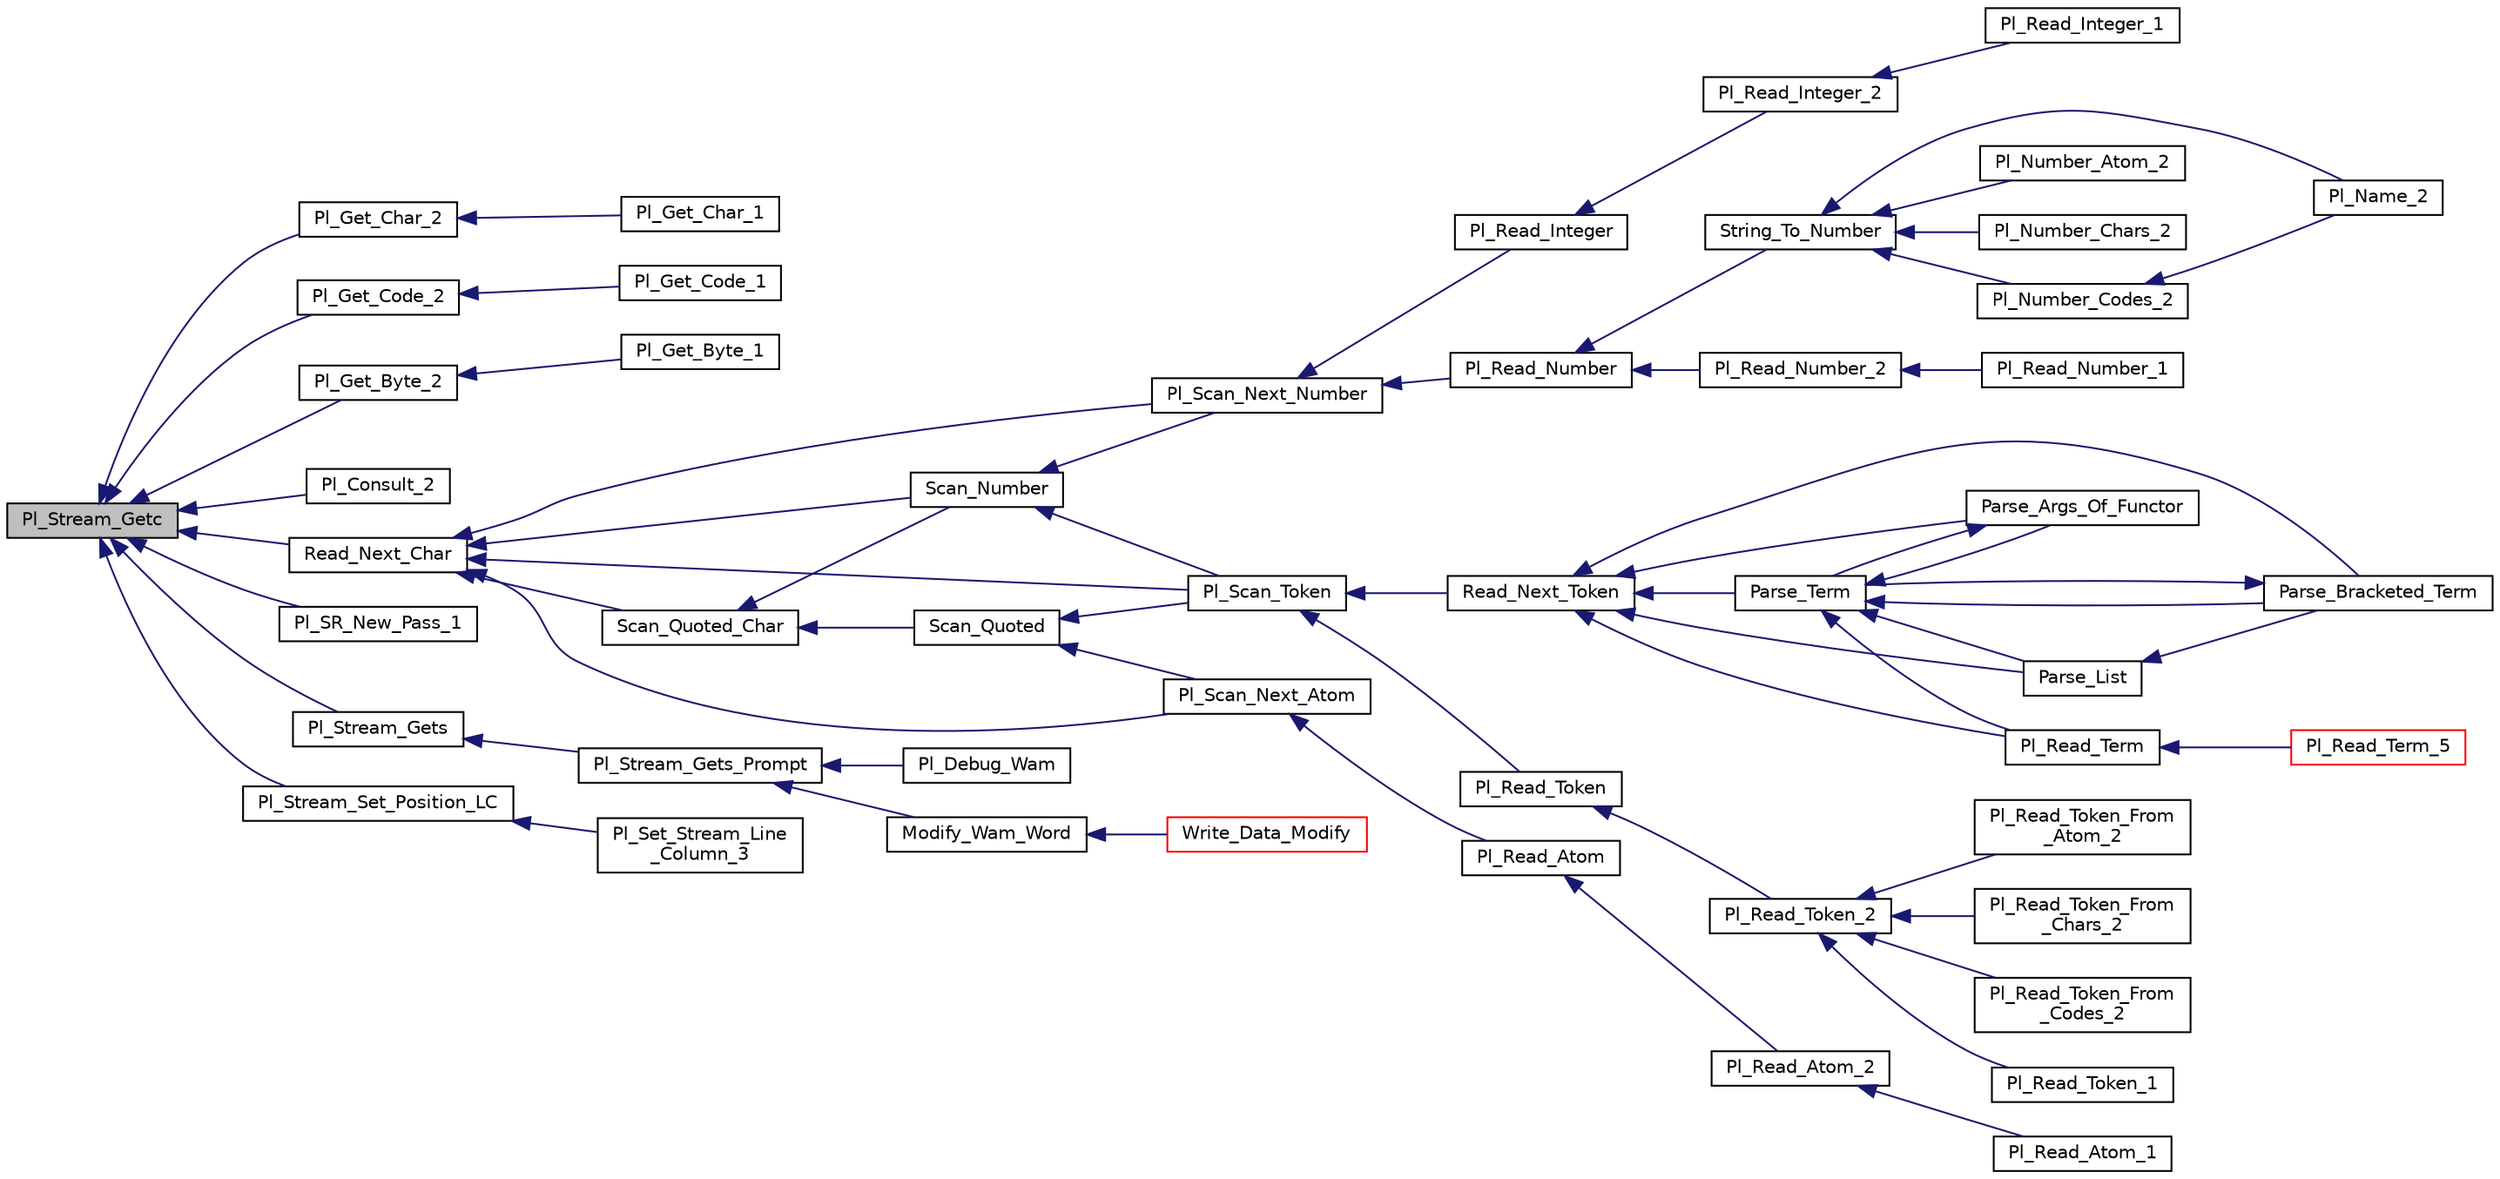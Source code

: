 digraph "Pl_Stream_Getc"
{
  edge [fontname="Helvetica",fontsize="10",labelfontname="Helvetica",labelfontsize="10"];
  node [fontname="Helvetica",fontsize="10",shape=record];
  rankdir="LR";
  Node1 [label="Pl_Stream_Getc",height=0.2,width=0.4,color="black", fillcolor="grey75", style="filled", fontcolor="black"];
  Node1 -> Node2 [dir="back",color="midnightblue",fontsize="10",style="solid",fontname="Helvetica"];
  Node2 [label="Pl_Get_Char_2",height=0.2,width=0.4,color="black", fillcolor="white", style="filled",URL="$char__io__c_8c.html#a080ced92212fa7639a46b1bb16cbcf30"];
  Node2 -> Node3 [dir="back",color="midnightblue",fontsize="10",style="solid",fontname="Helvetica"];
  Node3 [label="Pl_Get_Char_1",height=0.2,width=0.4,color="black", fillcolor="white", style="filled",URL="$char__io__c_8c.html#ac1098182d9a44c8f54bc19a5fe9683c8"];
  Node1 -> Node4 [dir="back",color="midnightblue",fontsize="10",style="solid",fontname="Helvetica"];
  Node4 [label="Pl_Get_Code_2",height=0.2,width=0.4,color="black", fillcolor="white", style="filled",URL="$char__io__c_8c.html#a1e044dbe86c9547457e851a084c8dae8"];
  Node4 -> Node5 [dir="back",color="midnightblue",fontsize="10",style="solid",fontname="Helvetica"];
  Node5 [label="Pl_Get_Code_1",height=0.2,width=0.4,color="black", fillcolor="white", style="filled",URL="$char__io__c_8c.html#ad781be8a4a0aa91647e89b49c820c43d"];
  Node1 -> Node6 [dir="back",color="midnightblue",fontsize="10",style="solid",fontname="Helvetica"];
  Node6 [label="Pl_Get_Byte_2",height=0.2,width=0.4,color="black", fillcolor="white", style="filled",URL="$char__io__c_8c.html#ac67ed8f2420ab6868a1fa4c8e9587d08"];
  Node6 -> Node7 [dir="back",color="midnightblue",fontsize="10",style="solid",fontname="Helvetica"];
  Node7 [label="Pl_Get_Byte_1",height=0.2,width=0.4,color="black", fillcolor="white", style="filled",URL="$char__io__c_8c.html#a5961b0bb2d2ec35a6bf81b78ce1c2854"];
  Node1 -> Node8 [dir="back",color="midnightblue",fontsize="10",style="solid",fontname="Helvetica"];
  Node8 [label="Pl_Consult_2",height=0.2,width=0.4,color="black", fillcolor="white", style="filled",URL="$consult__c_8c.html#a1aeea9f76cdfe478ce18d2262b45f36a"];
  Node1 -> Node9 [dir="back",color="midnightblue",fontsize="10",style="solid",fontname="Helvetica"];
  Node9 [label="Read_Next_Char",height=0.2,width=0.4,color="black", fillcolor="white", style="filled",URL="$scan__supp_8c.html#a9994769011c3e729e2561a540c16f5ed"];
  Node9 -> Node10 [dir="back",color="midnightblue",fontsize="10",style="solid",fontname="Helvetica"];
  Node10 [label="Pl_Scan_Token",height=0.2,width=0.4,color="black", fillcolor="white", style="filled",URL="$scan__supp_8h.html#acfe8a80f1f9f8630c33f946117670c47"];
  Node10 -> Node11 [dir="back",color="midnightblue",fontsize="10",style="solid",fontname="Helvetica"];
  Node11 [label="Read_Next_Token",height=0.2,width=0.4,color="black", fillcolor="white", style="filled",URL="$parse__supp_8c.html#a5168feee956bd33cc5cfdef4e1b98ce2"];
  Node11 -> Node12 [dir="back",color="midnightblue",fontsize="10",style="solid",fontname="Helvetica"];
  Node12 [label="Pl_Read_Term",height=0.2,width=0.4,color="black", fillcolor="white", style="filled",URL="$parse__supp_8h.html#a64d906da2798112a3c398b00f9741139"];
  Node12 -> Node13 [dir="back",color="midnightblue",fontsize="10",style="solid",fontname="Helvetica"];
  Node13 [label="Pl_Read_Term_5",height=0.2,width=0.4,color="red", fillcolor="white", style="filled",URL="$read__c_8c.html#ad383d406378b7b22f08a8382d1a80fb0"];
  Node11 -> Node14 [dir="back",color="midnightblue",fontsize="10",style="solid",fontname="Helvetica"];
  Node14 [label="Parse_Term",height=0.2,width=0.4,color="black", fillcolor="white", style="filled",URL="$parse__supp_8c.html#ae03e3588605a54ec801f9f52c3983921"];
  Node14 -> Node12 [dir="back",color="midnightblue",fontsize="10",style="solid",fontname="Helvetica"];
  Node14 -> Node15 [dir="back",color="midnightblue",fontsize="10",style="solid",fontname="Helvetica"];
  Node15 [label="Parse_Args_Of_Functor",height=0.2,width=0.4,color="black", fillcolor="white", style="filled",URL="$parse__supp_8c.html#a91129321b0656be20577914e71efd7fb"];
  Node15 -> Node14 [dir="back",color="midnightblue",fontsize="10",style="solid",fontname="Helvetica"];
  Node14 -> Node16 [dir="back",color="midnightblue",fontsize="10",style="solid",fontname="Helvetica"];
  Node16 [label="Parse_Bracketed_Term",height=0.2,width=0.4,color="black", fillcolor="white", style="filled",URL="$parse__supp_8c.html#a5279315d52439bb2d9142ce22451dd0f"];
  Node16 -> Node14 [dir="back",color="midnightblue",fontsize="10",style="solid",fontname="Helvetica"];
  Node14 -> Node17 [dir="back",color="midnightblue",fontsize="10",style="solid",fontname="Helvetica"];
  Node17 [label="Parse_List",height=0.2,width=0.4,color="black", fillcolor="white", style="filled",URL="$parse__supp_8c.html#ab52e6752bd14d107f8e3c6e9308c077b"];
  Node17 -> Node16 [dir="back",color="midnightblue",fontsize="10",style="solid",fontname="Helvetica"];
  Node11 -> Node15 [dir="back",color="midnightblue",fontsize="10",style="solid",fontname="Helvetica"];
  Node11 -> Node16 [dir="back",color="midnightblue",fontsize="10",style="solid",fontname="Helvetica"];
  Node11 -> Node17 [dir="back",color="midnightblue",fontsize="10",style="solid",fontname="Helvetica"];
  Node10 -> Node18 [dir="back",color="midnightblue",fontsize="10",style="solid",fontname="Helvetica"];
  Node18 [label="Pl_Read_Token",height=0.2,width=0.4,color="black", fillcolor="white", style="filled",URL="$parse__supp_8h.html#af01cd296c1ec2c9f36fc174562fcca9a"];
  Node18 -> Node19 [dir="back",color="midnightblue",fontsize="10",style="solid",fontname="Helvetica"];
  Node19 [label="Pl_Read_Token_2",height=0.2,width=0.4,color="black", fillcolor="white", style="filled",URL="$read__c_8c.html#a7be5c4ba78b2b42a279f69180fb63f3c"];
  Node19 -> Node20 [dir="back",color="midnightblue",fontsize="10",style="solid",fontname="Helvetica"];
  Node20 [label="Pl_Read_Token_From\l_Atom_2",height=0.2,width=0.4,color="black", fillcolor="white", style="filled",URL="$const__io__c_8c.html#a2bed332a634b74effcbd5fce6f4fc5ab"];
  Node19 -> Node21 [dir="back",color="midnightblue",fontsize="10",style="solid",fontname="Helvetica"];
  Node21 [label="Pl_Read_Token_From\l_Chars_2",height=0.2,width=0.4,color="black", fillcolor="white", style="filled",URL="$const__io__c_8c.html#a69e4a9f23af4409adb6741f13b0982eb"];
  Node19 -> Node22 [dir="back",color="midnightblue",fontsize="10",style="solid",fontname="Helvetica"];
  Node22 [label="Pl_Read_Token_From\l_Codes_2",height=0.2,width=0.4,color="black", fillcolor="white", style="filled",URL="$const__io__c_8c.html#a2c53bfa221ba5ddcbd784ae050e27c9e"];
  Node19 -> Node23 [dir="back",color="midnightblue",fontsize="10",style="solid",fontname="Helvetica"];
  Node23 [label="Pl_Read_Token_1",height=0.2,width=0.4,color="black", fillcolor="white", style="filled",URL="$read__c_8c.html#afc95e21ddf750d4bf6e7e34d2fbd49e1"];
  Node9 -> Node24 [dir="back",color="midnightblue",fontsize="10",style="solid",fontname="Helvetica"];
  Node24 [label="Scan_Number",height=0.2,width=0.4,color="black", fillcolor="white", style="filled",URL="$scan__supp_8c.html#a97a43a27fe148ffedc5fe4c492f41a2e"];
  Node24 -> Node10 [dir="back",color="midnightblue",fontsize="10",style="solid",fontname="Helvetica"];
  Node24 -> Node25 [dir="back",color="midnightblue",fontsize="10",style="solid",fontname="Helvetica"];
  Node25 [label="Pl_Scan_Next_Number",height=0.2,width=0.4,color="black", fillcolor="white", style="filled",URL="$scan__supp_8h.html#a971c2115c98f16432d23ee994237e495"];
  Node25 -> Node26 [dir="back",color="midnightblue",fontsize="10",style="solid",fontname="Helvetica"];
  Node26 [label="Pl_Read_Integer",height=0.2,width=0.4,color="black", fillcolor="white", style="filled",URL="$parse__supp_8h.html#a6dee3d87ffc597008cca75377d83941a"];
  Node26 -> Node27 [dir="back",color="midnightblue",fontsize="10",style="solid",fontname="Helvetica"];
  Node27 [label="Pl_Read_Integer_2",height=0.2,width=0.4,color="black", fillcolor="white", style="filled",URL="$read__c_8c.html#a14bbc5a3af49c6886c57ee78621ff1e3"];
  Node27 -> Node28 [dir="back",color="midnightblue",fontsize="10",style="solid",fontname="Helvetica"];
  Node28 [label="Pl_Read_Integer_1",height=0.2,width=0.4,color="black", fillcolor="white", style="filled",URL="$read__c_8c.html#ae19bb85f1617f7425c24f5cacddbd7bd"];
  Node25 -> Node29 [dir="back",color="midnightblue",fontsize="10",style="solid",fontname="Helvetica"];
  Node29 [label="Pl_Read_Number",height=0.2,width=0.4,color="black", fillcolor="white", style="filled",URL="$parse__supp_8h.html#a1da6276bc31218b63244d301ab4a99ed"];
  Node29 -> Node30 [dir="back",color="midnightblue",fontsize="10",style="solid",fontname="Helvetica"];
  Node30 [label="String_To_Number",height=0.2,width=0.4,color="black", fillcolor="white", style="filled",URL="$atom__c_8c.html#a45d43288afc4447eb5e8a1bced9fd5a3"];
  Node30 -> Node31 [dir="back",color="midnightblue",fontsize="10",style="solid",fontname="Helvetica"];
  Node31 [label="Pl_Number_Atom_2",height=0.2,width=0.4,color="black", fillcolor="white", style="filled",URL="$atom__c_8c.html#adc47dd028d6500b7136923c50fb7f0ab"];
  Node30 -> Node32 [dir="back",color="midnightblue",fontsize="10",style="solid",fontname="Helvetica"];
  Node32 [label="Pl_Number_Chars_2",height=0.2,width=0.4,color="black", fillcolor="white", style="filled",URL="$atom__c_8c.html#a227fc472d79309e81af1f91e7e236951"];
  Node30 -> Node33 [dir="back",color="midnightblue",fontsize="10",style="solid",fontname="Helvetica"];
  Node33 [label="Pl_Number_Codes_2",height=0.2,width=0.4,color="black", fillcolor="white", style="filled",URL="$atom__c_8c.html#ae89fe3df220d385008f49c583dc41d32"];
  Node33 -> Node34 [dir="back",color="midnightblue",fontsize="10",style="solid",fontname="Helvetica"];
  Node34 [label="Pl_Name_2",height=0.2,width=0.4,color="black", fillcolor="white", style="filled",URL="$atom__c_8c.html#af3d13cb1d0fbb3208789ea87cf806fdb"];
  Node30 -> Node34 [dir="back",color="midnightblue",fontsize="10",style="solid",fontname="Helvetica"];
  Node29 -> Node35 [dir="back",color="midnightblue",fontsize="10",style="solid",fontname="Helvetica"];
  Node35 [label="Pl_Read_Number_2",height=0.2,width=0.4,color="black", fillcolor="white", style="filled",URL="$read__c_8c.html#a4a0be861138c0d1650ecaf8eca9f5dfe"];
  Node35 -> Node36 [dir="back",color="midnightblue",fontsize="10",style="solid",fontname="Helvetica"];
  Node36 [label="Pl_Read_Number_1",height=0.2,width=0.4,color="black", fillcolor="white", style="filled",URL="$read__c_8c.html#aea7ddb23f461a2a00c6303b7499f1c0e"];
  Node9 -> Node37 [dir="back",color="midnightblue",fontsize="10",style="solid",fontname="Helvetica"];
  Node37 [label="Scan_Quoted_Char",height=0.2,width=0.4,color="black", fillcolor="white", style="filled",URL="$scan__supp_8c.html#a6fc11b3b4150040b547e7b574bdacd24"];
  Node37 -> Node24 [dir="back",color="midnightblue",fontsize="10",style="solid",fontname="Helvetica"];
  Node37 -> Node38 [dir="back",color="midnightblue",fontsize="10",style="solid",fontname="Helvetica"];
  Node38 [label="Scan_Quoted",height=0.2,width=0.4,color="black", fillcolor="white", style="filled",URL="$scan__supp_8c.html#ac57078c4fd0ab69843bb44bb178265a1"];
  Node38 -> Node10 [dir="back",color="midnightblue",fontsize="10",style="solid",fontname="Helvetica"];
  Node38 -> Node39 [dir="back",color="midnightblue",fontsize="10",style="solid",fontname="Helvetica"];
  Node39 [label="Pl_Scan_Next_Atom",height=0.2,width=0.4,color="black", fillcolor="white", style="filled",URL="$scan__supp_8h.html#ad7ed874d4ed5da65e4dd7f2cdf681fee"];
  Node39 -> Node40 [dir="back",color="midnightblue",fontsize="10",style="solid",fontname="Helvetica"];
  Node40 [label="Pl_Read_Atom",height=0.2,width=0.4,color="black", fillcolor="white", style="filled",URL="$parse__supp_8h.html#ac4272819d71e1fbfd3f7ac824a4cd9f4"];
  Node40 -> Node41 [dir="back",color="midnightblue",fontsize="10",style="solid",fontname="Helvetica"];
  Node41 [label="Pl_Read_Atom_2",height=0.2,width=0.4,color="black", fillcolor="white", style="filled",URL="$read__c_8c.html#a75fe111b11d39679ac55e0afb118d68c"];
  Node41 -> Node42 [dir="back",color="midnightblue",fontsize="10",style="solid",fontname="Helvetica"];
  Node42 [label="Pl_Read_Atom_1",height=0.2,width=0.4,color="black", fillcolor="white", style="filled",URL="$read__c_8c.html#a9d15cad24c8ce76c8fc011f515995647"];
  Node9 -> Node39 [dir="back",color="midnightblue",fontsize="10",style="solid",fontname="Helvetica"];
  Node9 -> Node25 [dir="back",color="midnightblue",fontsize="10",style="solid",fontname="Helvetica"];
  Node1 -> Node43 [dir="back",color="midnightblue",fontsize="10",style="solid",fontname="Helvetica"];
  Node43 [label="Pl_SR_New_Pass_1",height=0.2,width=0.4,color="black", fillcolor="white", style="filled",URL="$src__rdr__c_8c.html#a260024335c542b6e1dacb6252ab5e1cc"];
  Node1 -> Node44 [dir="back",color="midnightblue",fontsize="10",style="solid",fontname="Helvetica"];
  Node44 [label="Pl_Stream_Gets",height=0.2,width=0.4,color="black", fillcolor="white", style="filled",URL="$stream__supp_8h.html#a0e2bdf5638e94d1e5a89c9e88d4e885c"];
  Node44 -> Node45 [dir="back",color="midnightblue",fontsize="10",style="solid",fontname="Helvetica"];
  Node45 [label="Pl_Stream_Gets_Prompt",height=0.2,width=0.4,color="black", fillcolor="white", style="filled",URL="$stream__supp_8h.html#a2f93cffadbbe16ff8c57ac78497b9c14"];
  Node45 -> Node46 [dir="back",color="midnightblue",fontsize="10",style="solid",fontname="Helvetica"];
  Node46 [label="Pl_Debug_Wam",height=0.2,width=0.4,color="black", fillcolor="white", style="filled",URL="$debugger__c_8c.html#a11e816a7993314a8e53789bac9a67f53"];
  Node45 -> Node47 [dir="back",color="midnightblue",fontsize="10",style="solid",fontname="Helvetica"];
  Node47 [label="Modify_Wam_Word",height=0.2,width=0.4,color="black", fillcolor="white", style="filled",URL="$debugger__c_8c.html#a038a5ba206b2861a848c62b9ec060b65"];
  Node47 -> Node48 [dir="back",color="midnightblue",fontsize="10",style="solid",fontname="Helvetica"];
  Node48 [label="Write_Data_Modify",height=0.2,width=0.4,color="red", fillcolor="white", style="filled",URL="$debugger__c_8c.html#acf94b4468a0d9f4b6e103f388bb3cb63"];
  Node1 -> Node49 [dir="back",color="midnightblue",fontsize="10",style="solid",fontname="Helvetica"];
  Node49 [label="Pl_Stream_Set_Position_LC",height=0.2,width=0.4,color="black", fillcolor="white", style="filled",URL="$stream__supp_8h.html#a9486730cbc721e444d52142c3999e668"];
  Node49 -> Node50 [dir="back",color="midnightblue",fontsize="10",style="solid",fontname="Helvetica"];
  Node50 [label="Pl_Set_Stream_Line\l_Column_3",height=0.2,width=0.4,color="black", fillcolor="white", style="filled",URL="$stream__c_8c.html#a5e125ed0ecc63db35c19ae74af3e5311"];
}
